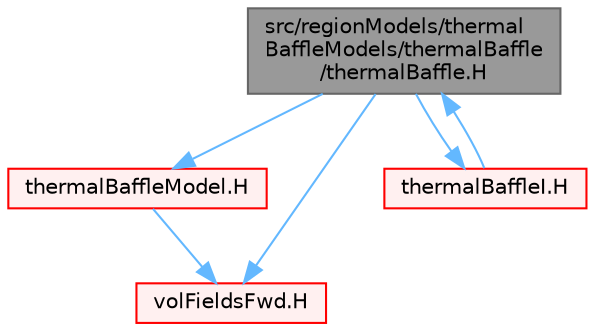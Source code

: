 digraph "src/regionModels/thermalBaffleModels/thermalBaffle/thermalBaffle.H"
{
 // LATEX_PDF_SIZE
  bgcolor="transparent";
  edge [fontname=Helvetica,fontsize=10,labelfontname=Helvetica,labelfontsize=10];
  node [fontname=Helvetica,fontsize=10,shape=box,height=0.2,width=0.4];
  Node1 [id="Node000001",label="src/regionModels/thermal\lBaffleModels/thermalBaffle\l/thermalBaffle.H",height=0.2,width=0.4,color="gray40", fillcolor="grey60", style="filled", fontcolor="black",tooltip=" "];
  Node1 -> Node2 [id="edge1_Node000001_Node000002",color="steelblue1",style="solid",tooltip=" "];
  Node2 [id="Node000002",label="thermalBaffleModel.H",height=0.2,width=0.4,color="red", fillcolor="#FFF0F0", style="filled",URL="$thermalBaffleModel_8H.html",tooltip=" "];
  Node2 -> Node173 [id="edge2_Node000002_Node000173",color="steelblue1",style="solid",tooltip=" "];
  Node173 [id="Node000173",label="volFieldsFwd.H",height=0.2,width=0.4,color="red", fillcolor="#FFF0F0", style="filled",URL="$volFieldsFwd_8H.html",tooltip="Forwards and collection of common volume field types."];
  Node1 -> Node173 [id="edge3_Node000001_Node000173",color="steelblue1",style="solid",tooltip=" "];
  Node1 -> Node443 [id="edge4_Node000001_Node000443",color="steelblue1",style="solid",tooltip=" "];
  Node443 [id="Node000443",label="thermalBaffleI.H",height=0.2,width=0.4,color="red", fillcolor="#FFF0F0", style="filled",URL="$thermalBaffleI_8H.html",tooltip=" "];
  Node443 -> Node1 [id="edge5_Node000443_Node000001",color="steelblue1",style="solid",tooltip=" "];
}
